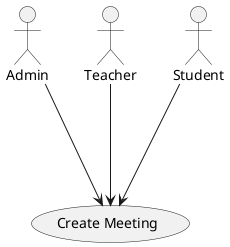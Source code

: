 @startuml
'https://plantuml.com/use-case-diagram



Admin ---> (Create Meeting)
Teacher ---> (Create Meeting)
Student ---> (Create Meeting)

@enduml